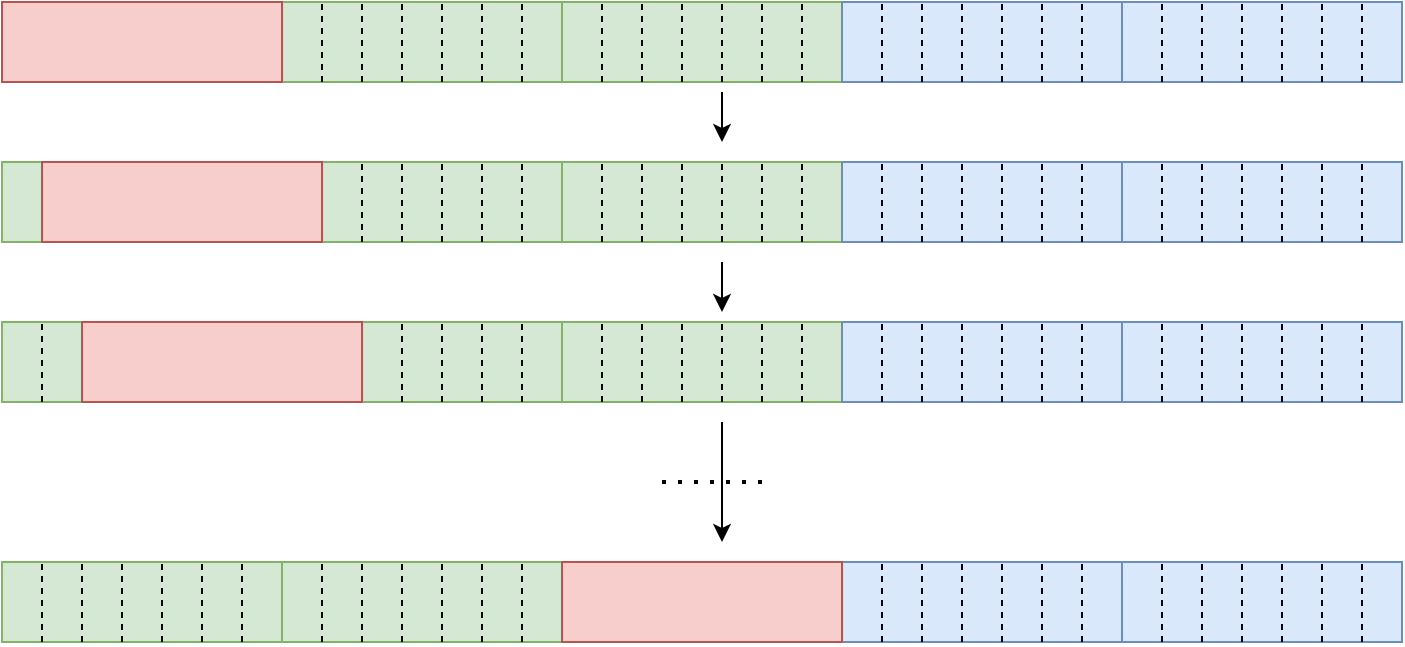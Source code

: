 <mxfile version="13.7.5" type="github"><diagram id="_4gFTisl_EKKgGg-iZbp" name="Page-1"><mxGraphModel dx="861" dy="492" grid="1" gridSize="10" guides="1" tooltips="1" connect="1" arrows="1" fold="1" page="1" pageScale="1" pageWidth="827" pageHeight="1169" math="0" shadow="0"><root><mxCell id="0"/><mxCell id="1" parent="0"/><mxCell id="BviaE2DYF544O9YkKxbt-1" value="" style="rounded=0;whiteSpace=wrap;html=1;fillColor=#d5e8d4;strokeColor=#82b366;" vertex="1" parent="1"><mxGeometry x="40" y="40" width="140" height="40" as="geometry"/></mxCell><mxCell id="BviaE2DYF544O9YkKxbt-7" value="" style="rounded=0;whiteSpace=wrap;html=1;fillColor=#d5e8d4;strokeColor=#82b366;" vertex="1" parent="1"><mxGeometry x="180" y="40" width="140" height="40" as="geometry"/></mxCell><mxCell id="BviaE2DYF544O9YkKxbt-10" value="" style="rounded=0;whiteSpace=wrap;html=1;fillColor=#d5e8d4;strokeColor=#82b366;" vertex="1" parent="1"><mxGeometry x="320" y="40" width="140" height="40" as="geometry"/></mxCell><mxCell id="BviaE2DYF544O9YkKxbt-11" value="" style="rounded=0;whiteSpace=wrap;html=1;fillColor=#dae8fc;strokeColor=#6c8ebf;" vertex="1" parent="1"><mxGeometry x="460" y="40" width="140" height="40" as="geometry"/></mxCell><mxCell id="BviaE2DYF544O9YkKxbt-12" value="" style="rounded=0;whiteSpace=wrap;html=1;fillColor=#dae8fc;strokeColor=#6c8ebf;" vertex="1" parent="1"><mxGeometry x="600" y="40" width="140" height="40" as="geometry"/></mxCell><mxCell id="BviaE2DYF544O9YkKxbt-13" value="" style="endArrow=none;dashed=1;html=1;" edge="1" parent="1"><mxGeometry width="50" height="50" relative="1" as="geometry"><mxPoint x="60" y="80" as="sourcePoint"/><mxPoint x="60" y="40" as="targetPoint"/></mxGeometry></mxCell><mxCell id="BviaE2DYF544O9YkKxbt-14" value="" style="endArrow=none;dashed=1;html=1;" edge="1" parent="1"><mxGeometry width="50" height="50" relative="1" as="geometry"><mxPoint x="80" y="80" as="sourcePoint"/><mxPoint x="80" y="40" as="targetPoint"/></mxGeometry></mxCell><mxCell id="BviaE2DYF544O9YkKxbt-15" value="" style="endArrow=none;dashed=1;html=1;" edge="1" parent="1"><mxGeometry width="50" height="50" relative="1" as="geometry"><mxPoint x="100" y="80" as="sourcePoint"/><mxPoint x="100" y="40" as="targetPoint"/></mxGeometry></mxCell><mxCell id="BviaE2DYF544O9YkKxbt-16" value="" style="endArrow=none;dashed=1;html=1;" edge="1" parent="1"><mxGeometry width="50" height="50" relative="1" as="geometry"><mxPoint x="120" y="80" as="sourcePoint"/><mxPoint x="120" y="40" as="targetPoint"/></mxGeometry></mxCell><mxCell id="BviaE2DYF544O9YkKxbt-17" value="" style="endArrow=none;dashed=1;html=1;" edge="1" parent="1"><mxGeometry width="50" height="50" relative="1" as="geometry"><mxPoint x="140" y="80" as="sourcePoint"/><mxPoint x="140" y="40" as="targetPoint"/></mxGeometry></mxCell><mxCell id="BviaE2DYF544O9YkKxbt-18" value="" style="endArrow=none;dashed=1;html=1;" edge="1" parent="1"><mxGeometry width="50" height="50" relative="1" as="geometry"><mxPoint x="160" y="80" as="sourcePoint"/><mxPoint x="160" y="40" as="targetPoint"/></mxGeometry></mxCell><mxCell id="BviaE2DYF544O9YkKxbt-19" value="" style="endArrow=none;dashed=1;html=1;" edge="1" parent="1"><mxGeometry width="50" height="50" relative="1" as="geometry"><mxPoint x="200" y="80" as="sourcePoint"/><mxPoint x="200" y="40" as="targetPoint"/></mxGeometry></mxCell><mxCell id="BviaE2DYF544O9YkKxbt-20" value="" style="endArrow=none;dashed=1;html=1;" edge="1" parent="1"><mxGeometry width="50" height="50" relative="1" as="geometry"><mxPoint x="220" y="80" as="sourcePoint"/><mxPoint x="220" y="40" as="targetPoint"/></mxGeometry></mxCell><mxCell id="BviaE2DYF544O9YkKxbt-21" value="" style="endArrow=none;dashed=1;html=1;" edge="1" parent="1"><mxGeometry width="50" height="50" relative="1" as="geometry"><mxPoint x="240" y="80" as="sourcePoint"/><mxPoint x="240" y="40" as="targetPoint"/></mxGeometry></mxCell><mxCell id="BviaE2DYF544O9YkKxbt-22" value="" style="endArrow=none;dashed=1;html=1;" edge="1" parent="1"><mxGeometry width="50" height="50" relative="1" as="geometry"><mxPoint x="260" y="80" as="sourcePoint"/><mxPoint x="260" y="40" as="targetPoint"/></mxGeometry></mxCell><mxCell id="BviaE2DYF544O9YkKxbt-23" value="" style="endArrow=none;dashed=1;html=1;" edge="1" parent="1"><mxGeometry width="50" height="50" relative="1" as="geometry"><mxPoint x="280" y="80" as="sourcePoint"/><mxPoint x="280" y="40" as="targetPoint"/></mxGeometry></mxCell><mxCell id="BviaE2DYF544O9YkKxbt-24" value="" style="endArrow=none;dashed=1;html=1;" edge="1" parent="1"><mxGeometry width="50" height="50" relative="1" as="geometry"><mxPoint x="300" y="80" as="sourcePoint"/><mxPoint x="300" y="40" as="targetPoint"/></mxGeometry></mxCell><mxCell id="BviaE2DYF544O9YkKxbt-25" value="" style="endArrow=none;dashed=1;html=1;" edge="1" parent="1"><mxGeometry width="50" height="50" relative="1" as="geometry"><mxPoint x="340" y="80" as="sourcePoint"/><mxPoint x="340" y="40" as="targetPoint"/></mxGeometry></mxCell><mxCell id="BviaE2DYF544O9YkKxbt-26" value="" style="endArrow=none;dashed=1;html=1;" edge="1" parent="1"><mxGeometry width="50" height="50" relative="1" as="geometry"><mxPoint x="360" y="80" as="sourcePoint"/><mxPoint x="360" y="40" as="targetPoint"/></mxGeometry></mxCell><mxCell id="BviaE2DYF544O9YkKxbt-27" value="" style="endArrow=none;dashed=1;html=1;" edge="1" parent="1"><mxGeometry width="50" height="50" relative="1" as="geometry"><mxPoint x="380" y="80" as="sourcePoint"/><mxPoint x="380" y="40" as="targetPoint"/></mxGeometry></mxCell><mxCell id="BviaE2DYF544O9YkKxbt-28" value="" style="endArrow=none;dashed=1;html=1;" edge="1" parent="1"><mxGeometry width="50" height="50" relative="1" as="geometry"><mxPoint x="400" y="80" as="sourcePoint"/><mxPoint x="400" y="40" as="targetPoint"/></mxGeometry></mxCell><mxCell id="BviaE2DYF544O9YkKxbt-29" value="" style="endArrow=none;dashed=1;html=1;" edge="1" parent="1"><mxGeometry width="50" height="50" relative="1" as="geometry"><mxPoint x="420" y="80" as="sourcePoint"/><mxPoint x="420" y="40" as="targetPoint"/></mxGeometry></mxCell><mxCell id="BviaE2DYF544O9YkKxbt-30" value="" style="endArrow=none;dashed=1;html=1;" edge="1" parent="1"><mxGeometry width="50" height="50" relative="1" as="geometry"><mxPoint x="440" y="80" as="sourcePoint"/><mxPoint x="440" y="40" as="targetPoint"/></mxGeometry></mxCell><mxCell id="BviaE2DYF544O9YkKxbt-31" value="" style="endArrow=none;dashed=1;html=1;" edge="1" parent="1"><mxGeometry width="50" height="50" relative="1" as="geometry"><mxPoint x="480" y="80" as="sourcePoint"/><mxPoint x="480" y="40" as="targetPoint"/></mxGeometry></mxCell><mxCell id="BviaE2DYF544O9YkKxbt-32" value="" style="endArrow=none;dashed=1;html=1;" edge="1" parent="1"><mxGeometry width="50" height="50" relative="1" as="geometry"><mxPoint x="500" y="80" as="sourcePoint"/><mxPoint x="500" y="40" as="targetPoint"/></mxGeometry></mxCell><mxCell id="BviaE2DYF544O9YkKxbt-33" value="" style="endArrow=none;dashed=1;html=1;" edge="1" parent="1"><mxGeometry width="50" height="50" relative="1" as="geometry"><mxPoint x="520" y="80" as="sourcePoint"/><mxPoint x="520" y="40" as="targetPoint"/></mxGeometry></mxCell><mxCell id="BviaE2DYF544O9YkKxbt-34" value="" style="endArrow=none;dashed=1;html=1;" edge="1" parent="1"><mxGeometry width="50" height="50" relative="1" as="geometry"><mxPoint x="540" y="80" as="sourcePoint"/><mxPoint x="540" y="40" as="targetPoint"/></mxGeometry></mxCell><mxCell id="BviaE2DYF544O9YkKxbt-35" value="" style="endArrow=none;dashed=1;html=1;" edge="1" parent="1"><mxGeometry width="50" height="50" relative="1" as="geometry"><mxPoint x="560" y="80" as="sourcePoint"/><mxPoint x="560" y="40" as="targetPoint"/></mxGeometry></mxCell><mxCell id="BviaE2DYF544O9YkKxbt-36" value="" style="endArrow=none;dashed=1;html=1;" edge="1" parent="1"><mxGeometry width="50" height="50" relative="1" as="geometry"><mxPoint x="580" y="80" as="sourcePoint"/><mxPoint x="580" y="40" as="targetPoint"/></mxGeometry></mxCell><mxCell id="BviaE2DYF544O9YkKxbt-37" value="" style="endArrow=none;dashed=1;html=1;" edge="1" parent="1"><mxGeometry width="50" height="50" relative="1" as="geometry"><mxPoint x="620" y="80" as="sourcePoint"/><mxPoint x="620" y="40" as="targetPoint"/></mxGeometry></mxCell><mxCell id="BviaE2DYF544O9YkKxbt-38" value="" style="endArrow=none;dashed=1;html=1;" edge="1" parent="1"><mxGeometry width="50" height="50" relative="1" as="geometry"><mxPoint x="640" y="80" as="sourcePoint"/><mxPoint x="640" y="40" as="targetPoint"/></mxGeometry></mxCell><mxCell id="BviaE2DYF544O9YkKxbt-39" value="" style="endArrow=none;dashed=1;html=1;" edge="1" parent="1"><mxGeometry width="50" height="50" relative="1" as="geometry"><mxPoint x="660" y="80" as="sourcePoint"/><mxPoint x="660" y="40" as="targetPoint"/></mxGeometry></mxCell><mxCell id="BviaE2DYF544O9YkKxbt-40" value="" style="endArrow=none;dashed=1;html=1;" edge="1" parent="1"><mxGeometry width="50" height="50" relative="1" as="geometry"><mxPoint x="680" y="80" as="sourcePoint"/><mxPoint x="680" y="40" as="targetPoint"/></mxGeometry></mxCell><mxCell id="BviaE2DYF544O9YkKxbt-41" value="" style="endArrow=none;dashed=1;html=1;" edge="1" parent="1"><mxGeometry width="50" height="50" relative="1" as="geometry"><mxPoint x="700" y="80" as="sourcePoint"/><mxPoint x="700" y="40" as="targetPoint"/></mxGeometry></mxCell><mxCell id="BviaE2DYF544O9YkKxbt-42" value="" style="endArrow=none;dashed=1;html=1;" edge="1" parent="1"><mxGeometry width="50" height="50" relative="1" as="geometry"><mxPoint x="720" y="80" as="sourcePoint"/><mxPoint x="720" y="40" as="targetPoint"/></mxGeometry></mxCell><mxCell id="BviaE2DYF544O9YkKxbt-43" value="" style="rounded=0;whiteSpace=wrap;html=1;fillColor=#f8cecc;strokeColor=#b85450;" vertex="1" parent="1"><mxGeometry x="40" y="40" width="140" height="40" as="geometry"/></mxCell><mxCell id="BviaE2DYF544O9YkKxbt-44" value="" style="rounded=0;whiteSpace=wrap;html=1;fillColor=#d5e8d4;strokeColor=#82b366;" vertex="1" parent="1"><mxGeometry x="40" y="120" width="140" height="40" as="geometry"/></mxCell><mxCell id="BviaE2DYF544O9YkKxbt-45" value="" style="rounded=0;whiteSpace=wrap;html=1;fillColor=#d5e8d4;strokeColor=#82b366;" vertex="1" parent="1"><mxGeometry x="180" y="120" width="140" height="40" as="geometry"/></mxCell><mxCell id="BviaE2DYF544O9YkKxbt-46" value="" style="rounded=0;whiteSpace=wrap;html=1;fillColor=#d5e8d4;strokeColor=#82b366;" vertex="1" parent="1"><mxGeometry x="320" y="120" width="140" height="40" as="geometry"/></mxCell><mxCell id="BviaE2DYF544O9YkKxbt-47" value="" style="rounded=0;whiteSpace=wrap;html=1;fillColor=#dae8fc;strokeColor=#6c8ebf;" vertex="1" parent="1"><mxGeometry x="460" y="120" width="140" height="40" as="geometry"/></mxCell><mxCell id="BviaE2DYF544O9YkKxbt-48" value="" style="rounded=0;whiteSpace=wrap;html=1;fillColor=#dae8fc;strokeColor=#6c8ebf;" vertex="1" parent="1"><mxGeometry x="600" y="120" width="140" height="40" as="geometry"/></mxCell><mxCell id="BviaE2DYF544O9YkKxbt-49" value="" style="endArrow=none;dashed=1;html=1;" edge="1" parent="1"><mxGeometry width="50" height="50" relative="1" as="geometry"><mxPoint x="60.0" y="160" as="sourcePoint"/><mxPoint x="60.0" y="120" as="targetPoint"/></mxGeometry></mxCell><mxCell id="BviaE2DYF544O9YkKxbt-50" value="" style="endArrow=none;dashed=1;html=1;" edge="1" parent="1"><mxGeometry width="50" height="50" relative="1" as="geometry"><mxPoint x="80.0" y="160" as="sourcePoint"/><mxPoint x="80.0" y="120" as="targetPoint"/></mxGeometry></mxCell><mxCell id="BviaE2DYF544O9YkKxbt-51" value="" style="endArrow=none;dashed=1;html=1;" edge="1" parent="1"><mxGeometry width="50" height="50" relative="1" as="geometry"><mxPoint x="100.0" y="160" as="sourcePoint"/><mxPoint x="100.0" y="120" as="targetPoint"/></mxGeometry></mxCell><mxCell id="BviaE2DYF544O9YkKxbt-52" value="" style="endArrow=none;dashed=1;html=1;" edge="1" parent="1"><mxGeometry width="50" height="50" relative="1" as="geometry"><mxPoint x="120.0" y="160" as="sourcePoint"/><mxPoint x="120.0" y="120" as="targetPoint"/></mxGeometry></mxCell><mxCell id="BviaE2DYF544O9YkKxbt-53" value="" style="endArrow=none;dashed=1;html=1;" edge="1" parent="1"><mxGeometry width="50" height="50" relative="1" as="geometry"><mxPoint x="140.0" y="160" as="sourcePoint"/><mxPoint x="140.0" y="120" as="targetPoint"/></mxGeometry></mxCell><mxCell id="BviaE2DYF544O9YkKxbt-54" value="" style="endArrow=none;dashed=1;html=1;" edge="1" parent="1"><mxGeometry width="50" height="50" relative="1" as="geometry"><mxPoint x="160.0" y="160" as="sourcePoint"/><mxPoint x="160.0" y="120" as="targetPoint"/></mxGeometry></mxCell><mxCell id="BviaE2DYF544O9YkKxbt-55" value="" style="endArrow=none;dashed=1;html=1;" edge="1" parent="1"><mxGeometry width="50" height="50" relative="1" as="geometry"><mxPoint x="200" y="160" as="sourcePoint"/><mxPoint x="200" y="120" as="targetPoint"/></mxGeometry></mxCell><mxCell id="BviaE2DYF544O9YkKxbt-56" value="" style="endArrow=none;dashed=1;html=1;" edge="1" parent="1"><mxGeometry width="50" height="50" relative="1" as="geometry"><mxPoint x="220" y="160" as="sourcePoint"/><mxPoint x="220" y="120" as="targetPoint"/></mxGeometry></mxCell><mxCell id="BviaE2DYF544O9YkKxbt-57" value="" style="endArrow=none;dashed=1;html=1;" edge="1" parent="1"><mxGeometry width="50" height="50" relative="1" as="geometry"><mxPoint x="240" y="160" as="sourcePoint"/><mxPoint x="240" y="120" as="targetPoint"/></mxGeometry></mxCell><mxCell id="BviaE2DYF544O9YkKxbt-58" value="" style="endArrow=none;dashed=1;html=1;" edge="1" parent="1"><mxGeometry width="50" height="50" relative="1" as="geometry"><mxPoint x="260" y="160" as="sourcePoint"/><mxPoint x="260" y="120" as="targetPoint"/></mxGeometry></mxCell><mxCell id="BviaE2DYF544O9YkKxbt-59" value="" style="endArrow=none;dashed=1;html=1;" edge="1" parent="1"><mxGeometry width="50" height="50" relative="1" as="geometry"><mxPoint x="280" y="160" as="sourcePoint"/><mxPoint x="280" y="120" as="targetPoint"/></mxGeometry></mxCell><mxCell id="BviaE2DYF544O9YkKxbt-60" value="" style="endArrow=none;dashed=1;html=1;" edge="1" parent="1"><mxGeometry width="50" height="50" relative="1" as="geometry"><mxPoint x="300" y="160" as="sourcePoint"/><mxPoint x="300" y="120" as="targetPoint"/></mxGeometry></mxCell><mxCell id="BviaE2DYF544O9YkKxbt-61" value="" style="endArrow=none;dashed=1;html=1;" edge="1" parent="1"><mxGeometry width="50" height="50" relative="1" as="geometry"><mxPoint x="340" y="160" as="sourcePoint"/><mxPoint x="340" y="120" as="targetPoint"/></mxGeometry></mxCell><mxCell id="BviaE2DYF544O9YkKxbt-62" value="" style="endArrow=none;dashed=1;html=1;" edge="1" parent="1"><mxGeometry width="50" height="50" relative="1" as="geometry"><mxPoint x="360" y="160" as="sourcePoint"/><mxPoint x="360" y="120" as="targetPoint"/></mxGeometry></mxCell><mxCell id="BviaE2DYF544O9YkKxbt-63" value="" style="endArrow=none;dashed=1;html=1;" edge="1" parent="1"><mxGeometry width="50" height="50" relative="1" as="geometry"><mxPoint x="380" y="160" as="sourcePoint"/><mxPoint x="380" y="120" as="targetPoint"/></mxGeometry></mxCell><mxCell id="BviaE2DYF544O9YkKxbt-64" value="" style="endArrow=none;dashed=1;html=1;" edge="1" parent="1"><mxGeometry width="50" height="50" relative="1" as="geometry"><mxPoint x="400" y="160" as="sourcePoint"/><mxPoint x="400" y="120" as="targetPoint"/></mxGeometry></mxCell><mxCell id="BviaE2DYF544O9YkKxbt-65" value="" style="endArrow=none;dashed=1;html=1;" edge="1" parent="1"><mxGeometry width="50" height="50" relative="1" as="geometry"><mxPoint x="420" y="160" as="sourcePoint"/><mxPoint x="420" y="120" as="targetPoint"/></mxGeometry></mxCell><mxCell id="BviaE2DYF544O9YkKxbt-66" value="" style="endArrow=none;dashed=1;html=1;" edge="1" parent="1"><mxGeometry width="50" height="50" relative="1" as="geometry"><mxPoint x="440" y="160" as="sourcePoint"/><mxPoint x="440" y="120" as="targetPoint"/></mxGeometry></mxCell><mxCell id="BviaE2DYF544O9YkKxbt-67" value="" style="endArrow=none;dashed=1;html=1;" edge="1" parent="1"><mxGeometry width="50" height="50" relative="1" as="geometry"><mxPoint x="480" y="160" as="sourcePoint"/><mxPoint x="480" y="120" as="targetPoint"/></mxGeometry></mxCell><mxCell id="BviaE2DYF544O9YkKxbt-68" value="" style="endArrow=none;dashed=1;html=1;" edge="1" parent="1"><mxGeometry width="50" height="50" relative="1" as="geometry"><mxPoint x="500" y="160" as="sourcePoint"/><mxPoint x="500" y="120" as="targetPoint"/></mxGeometry></mxCell><mxCell id="BviaE2DYF544O9YkKxbt-69" value="" style="endArrow=none;dashed=1;html=1;" edge="1" parent="1"><mxGeometry width="50" height="50" relative="1" as="geometry"><mxPoint x="520" y="160" as="sourcePoint"/><mxPoint x="520" y="120" as="targetPoint"/></mxGeometry></mxCell><mxCell id="BviaE2DYF544O9YkKxbt-70" value="" style="endArrow=none;dashed=1;html=1;" edge="1" parent="1"><mxGeometry width="50" height="50" relative="1" as="geometry"><mxPoint x="540" y="160" as="sourcePoint"/><mxPoint x="540" y="120" as="targetPoint"/></mxGeometry></mxCell><mxCell id="BviaE2DYF544O9YkKxbt-71" value="" style="endArrow=none;dashed=1;html=1;" edge="1" parent="1"><mxGeometry width="50" height="50" relative="1" as="geometry"><mxPoint x="560" y="160" as="sourcePoint"/><mxPoint x="560" y="120" as="targetPoint"/></mxGeometry></mxCell><mxCell id="BviaE2DYF544O9YkKxbt-72" value="" style="endArrow=none;dashed=1;html=1;" edge="1" parent="1"><mxGeometry width="50" height="50" relative="1" as="geometry"><mxPoint x="580" y="160" as="sourcePoint"/><mxPoint x="580" y="120" as="targetPoint"/></mxGeometry></mxCell><mxCell id="BviaE2DYF544O9YkKxbt-73" value="" style="endArrow=none;dashed=1;html=1;" edge="1" parent="1"><mxGeometry width="50" height="50" relative="1" as="geometry"><mxPoint x="620" y="160" as="sourcePoint"/><mxPoint x="620" y="120" as="targetPoint"/></mxGeometry></mxCell><mxCell id="BviaE2DYF544O9YkKxbt-74" value="" style="endArrow=none;dashed=1;html=1;" edge="1" parent="1"><mxGeometry width="50" height="50" relative="1" as="geometry"><mxPoint x="640" y="160" as="sourcePoint"/><mxPoint x="640" y="120" as="targetPoint"/></mxGeometry></mxCell><mxCell id="BviaE2DYF544O9YkKxbt-75" value="" style="endArrow=none;dashed=1;html=1;" edge="1" parent="1"><mxGeometry width="50" height="50" relative="1" as="geometry"><mxPoint x="660" y="160" as="sourcePoint"/><mxPoint x="660" y="120" as="targetPoint"/></mxGeometry></mxCell><mxCell id="BviaE2DYF544O9YkKxbt-76" value="" style="endArrow=none;dashed=1;html=1;" edge="1" parent="1"><mxGeometry width="50" height="50" relative="1" as="geometry"><mxPoint x="680" y="160" as="sourcePoint"/><mxPoint x="680" y="120" as="targetPoint"/></mxGeometry></mxCell><mxCell id="BviaE2DYF544O9YkKxbt-77" value="" style="endArrow=none;dashed=1;html=1;" edge="1" parent="1"><mxGeometry width="50" height="50" relative="1" as="geometry"><mxPoint x="700" y="160" as="sourcePoint"/><mxPoint x="700" y="120" as="targetPoint"/></mxGeometry></mxCell><mxCell id="BviaE2DYF544O9YkKxbt-78" value="" style="endArrow=none;dashed=1;html=1;" edge="1" parent="1"><mxGeometry width="50" height="50" relative="1" as="geometry"><mxPoint x="720" y="160" as="sourcePoint"/><mxPoint x="720" y="120" as="targetPoint"/></mxGeometry></mxCell><mxCell id="BviaE2DYF544O9YkKxbt-79" value="" style="rounded=0;whiteSpace=wrap;html=1;fillColor=#f8cecc;strokeColor=#b85450;" vertex="1" parent="1"><mxGeometry x="60" y="120" width="140" height="40" as="geometry"/></mxCell><mxCell id="BviaE2DYF544O9YkKxbt-80" value="" style="rounded=0;whiteSpace=wrap;html=1;fillColor=#d5e8d4;strokeColor=#82b366;" vertex="1" parent="1"><mxGeometry x="40" y="200" width="140" height="40" as="geometry"/></mxCell><mxCell id="BviaE2DYF544O9YkKxbt-81" value="" style="rounded=0;whiteSpace=wrap;html=1;fillColor=#d5e8d4;strokeColor=#82b366;" vertex="1" parent="1"><mxGeometry x="180" y="200" width="140" height="40" as="geometry"/></mxCell><mxCell id="BviaE2DYF544O9YkKxbt-82" value="" style="rounded=0;whiteSpace=wrap;html=1;fillColor=#d5e8d4;strokeColor=#82b366;" vertex="1" parent="1"><mxGeometry x="320" y="200" width="140" height="40" as="geometry"/></mxCell><mxCell id="BviaE2DYF544O9YkKxbt-83" value="" style="rounded=0;whiteSpace=wrap;html=1;fillColor=#dae8fc;strokeColor=#6c8ebf;" vertex="1" parent="1"><mxGeometry x="460" y="200" width="140" height="40" as="geometry"/></mxCell><mxCell id="BviaE2DYF544O9YkKxbt-84" value="" style="rounded=0;whiteSpace=wrap;html=1;fillColor=#dae8fc;strokeColor=#6c8ebf;" vertex="1" parent="1"><mxGeometry x="600" y="200" width="140" height="40" as="geometry"/></mxCell><mxCell id="BviaE2DYF544O9YkKxbt-85" value="" style="endArrow=none;dashed=1;html=1;" edge="1" parent="1"><mxGeometry width="50" height="50" relative="1" as="geometry"><mxPoint x="60.0" y="240" as="sourcePoint"/><mxPoint x="60.0" y="200" as="targetPoint"/></mxGeometry></mxCell><mxCell id="BviaE2DYF544O9YkKxbt-86" value="" style="endArrow=none;dashed=1;html=1;" edge="1" parent="1"><mxGeometry width="50" height="50" relative="1" as="geometry"><mxPoint x="80.0" y="240" as="sourcePoint"/><mxPoint x="80.0" y="200" as="targetPoint"/></mxGeometry></mxCell><mxCell id="BviaE2DYF544O9YkKxbt-87" value="" style="endArrow=none;dashed=1;html=1;" edge="1" parent="1"><mxGeometry width="50" height="50" relative="1" as="geometry"><mxPoint x="100.0" y="240" as="sourcePoint"/><mxPoint x="100.0" y="200" as="targetPoint"/></mxGeometry></mxCell><mxCell id="BviaE2DYF544O9YkKxbt-88" value="" style="endArrow=none;dashed=1;html=1;" edge="1" parent="1"><mxGeometry width="50" height="50" relative="1" as="geometry"><mxPoint x="120.0" y="240" as="sourcePoint"/><mxPoint x="120.0" y="200" as="targetPoint"/></mxGeometry></mxCell><mxCell id="BviaE2DYF544O9YkKxbt-89" value="" style="endArrow=none;dashed=1;html=1;" edge="1" parent="1"><mxGeometry width="50" height="50" relative="1" as="geometry"><mxPoint x="140.0" y="240" as="sourcePoint"/><mxPoint x="140.0" y="200" as="targetPoint"/></mxGeometry></mxCell><mxCell id="BviaE2DYF544O9YkKxbt-90" value="" style="endArrow=none;dashed=1;html=1;" edge="1" parent="1"><mxGeometry width="50" height="50" relative="1" as="geometry"><mxPoint x="160.0" y="240" as="sourcePoint"/><mxPoint x="160.0" y="200" as="targetPoint"/></mxGeometry></mxCell><mxCell id="BviaE2DYF544O9YkKxbt-91" value="" style="endArrow=none;dashed=1;html=1;" edge="1" parent="1" source="BviaE2DYF544O9YkKxbt-115"><mxGeometry width="50" height="50" relative="1" as="geometry"><mxPoint x="200" y="240" as="sourcePoint"/><mxPoint x="200" y="200" as="targetPoint"/></mxGeometry></mxCell><mxCell id="BviaE2DYF544O9YkKxbt-92" value="" style="endArrow=none;dashed=1;html=1;" edge="1" parent="1"><mxGeometry width="50" height="50" relative="1" as="geometry"><mxPoint x="220" y="240" as="sourcePoint"/><mxPoint x="220" y="200" as="targetPoint"/></mxGeometry></mxCell><mxCell id="BviaE2DYF544O9YkKxbt-93" value="" style="endArrow=none;dashed=1;html=1;" edge="1" parent="1"><mxGeometry width="50" height="50" relative="1" as="geometry"><mxPoint x="240" y="240" as="sourcePoint"/><mxPoint x="240" y="200" as="targetPoint"/></mxGeometry></mxCell><mxCell id="BviaE2DYF544O9YkKxbt-94" value="" style="endArrow=none;dashed=1;html=1;" edge="1" parent="1"><mxGeometry width="50" height="50" relative="1" as="geometry"><mxPoint x="260" y="240" as="sourcePoint"/><mxPoint x="260" y="200" as="targetPoint"/></mxGeometry></mxCell><mxCell id="BviaE2DYF544O9YkKxbt-95" value="" style="endArrow=none;dashed=1;html=1;" edge="1" parent="1"><mxGeometry width="50" height="50" relative="1" as="geometry"><mxPoint x="280" y="240" as="sourcePoint"/><mxPoint x="280" y="200" as="targetPoint"/></mxGeometry></mxCell><mxCell id="BviaE2DYF544O9YkKxbt-96" value="" style="endArrow=none;dashed=1;html=1;" edge="1" parent="1"><mxGeometry width="50" height="50" relative="1" as="geometry"><mxPoint x="300" y="240" as="sourcePoint"/><mxPoint x="300" y="200" as="targetPoint"/></mxGeometry></mxCell><mxCell id="BviaE2DYF544O9YkKxbt-97" value="" style="endArrow=none;dashed=1;html=1;" edge="1" parent="1"><mxGeometry width="50" height="50" relative="1" as="geometry"><mxPoint x="340" y="240" as="sourcePoint"/><mxPoint x="340" y="200" as="targetPoint"/></mxGeometry></mxCell><mxCell id="BviaE2DYF544O9YkKxbt-98" value="" style="endArrow=none;dashed=1;html=1;" edge="1" parent="1"><mxGeometry width="50" height="50" relative="1" as="geometry"><mxPoint x="360" y="240" as="sourcePoint"/><mxPoint x="360" y="200" as="targetPoint"/></mxGeometry></mxCell><mxCell id="BviaE2DYF544O9YkKxbt-99" value="" style="endArrow=none;dashed=1;html=1;" edge="1" parent="1"><mxGeometry width="50" height="50" relative="1" as="geometry"><mxPoint x="380" y="240" as="sourcePoint"/><mxPoint x="380" y="200" as="targetPoint"/></mxGeometry></mxCell><mxCell id="BviaE2DYF544O9YkKxbt-100" value="" style="endArrow=none;dashed=1;html=1;" edge="1" parent="1"><mxGeometry width="50" height="50" relative="1" as="geometry"><mxPoint x="400" y="240" as="sourcePoint"/><mxPoint x="400" y="200" as="targetPoint"/></mxGeometry></mxCell><mxCell id="BviaE2DYF544O9YkKxbt-101" value="" style="endArrow=none;dashed=1;html=1;" edge="1" parent="1"><mxGeometry width="50" height="50" relative="1" as="geometry"><mxPoint x="420" y="240" as="sourcePoint"/><mxPoint x="420" y="200" as="targetPoint"/></mxGeometry></mxCell><mxCell id="BviaE2DYF544O9YkKxbt-102" value="" style="endArrow=none;dashed=1;html=1;" edge="1" parent="1"><mxGeometry width="50" height="50" relative="1" as="geometry"><mxPoint x="440" y="240" as="sourcePoint"/><mxPoint x="440" y="200" as="targetPoint"/></mxGeometry></mxCell><mxCell id="BviaE2DYF544O9YkKxbt-103" value="" style="endArrow=none;dashed=1;html=1;" edge="1" parent="1"><mxGeometry width="50" height="50" relative="1" as="geometry"><mxPoint x="480" y="240" as="sourcePoint"/><mxPoint x="480" y="200" as="targetPoint"/></mxGeometry></mxCell><mxCell id="BviaE2DYF544O9YkKxbt-104" value="" style="endArrow=none;dashed=1;html=1;" edge="1" parent="1"><mxGeometry width="50" height="50" relative="1" as="geometry"><mxPoint x="500" y="240" as="sourcePoint"/><mxPoint x="500" y="200" as="targetPoint"/></mxGeometry></mxCell><mxCell id="BviaE2DYF544O9YkKxbt-105" value="" style="endArrow=none;dashed=1;html=1;" edge="1" parent="1"><mxGeometry width="50" height="50" relative="1" as="geometry"><mxPoint x="520" y="240" as="sourcePoint"/><mxPoint x="520" y="200" as="targetPoint"/></mxGeometry></mxCell><mxCell id="BviaE2DYF544O9YkKxbt-106" value="" style="endArrow=none;dashed=1;html=1;" edge="1" parent="1"><mxGeometry width="50" height="50" relative="1" as="geometry"><mxPoint x="540" y="240" as="sourcePoint"/><mxPoint x="540" y="200" as="targetPoint"/></mxGeometry></mxCell><mxCell id="BviaE2DYF544O9YkKxbt-107" value="" style="endArrow=none;dashed=1;html=1;" edge="1" parent="1"><mxGeometry width="50" height="50" relative="1" as="geometry"><mxPoint x="560" y="240" as="sourcePoint"/><mxPoint x="560" y="200" as="targetPoint"/></mxGeometry></mxCell><mxCell id="BviaE2DYF544O9YkKxbt-108" value="" style="endArrow=none;dashed=1;html=1;" edge="1" parent="1"><mxGeometry width="50" height="50" relative="1" as="geometry"><mxPoint x="580" y="240" as="sourcePoint"/><mxPoint x="580" y="200" as="targetPoint"/></mxGeometry></mxCell><mxCell id="BviaE2DYF544O9YkKxbt-109" value="" style="endArrow=none;dashed=1;html=1;" edge="1" parent="1"><mxGeometry width="50" height="50" relative="1" as="geometry"><mxPoint x="620" y="240" as="sourcePoint"/><mxPoint x="620" y="200" as="targetPoint"/></mxGeometry></mxCell><mxCell id="BviaE2DYF544O9YkKxbt-110" value="" style="endArrow=none;dashed=1;html=1;" edge="1" parent="1"><mxGeometry width="50" height="50" relative="1" as="geometry"><mxPoint x="640" y="240" as="sourcePoint"/><mxPoint x="640" y="200" as="targetPoint"/></mxGeometry></mxCell><mxCell id="BviaE2DYF544O9YkKxbt-111" value="" style="endArrow=none;dashed=1;html=1;" edge="1" parent="1"><mxGeometry width="50" height="50" relative="1" as="geometry"><mxPoint x="660" y="240" as="sourcePoint"/><mxPoint x="660" y="200" as="targetPoint"/></mxGeometry></mxCell><mxCell id="BviaE2DYF544O9YkKxbt-112" value="" style="endArrow=none;dashed=1;html=1;" edge="1" parent="1"><mxGeometry width="50" height="50" relative="1" as="geometry"><mxPoint x="680" y="240" as="sourcePoint"/><mxPoint x="680" y="200" as="targetPoint"/></mxGeometry></mxCell><mxCell id="BviaE2DYF544O9YkKxbt-113" value="" style="endArrow=none;dashed=1;html=1;" edge="1" parent="1"><mxGeometry width="50" height="50" relative="1" as="geometry"><mxPoint x="700" y="240" as="sourcePoint"/><mxPoint x="700" y="200" as="targetPoint"/></mxGeometry></mxCell><mxCell id="BviaE2DYF544O9YkKxbt-114" value="" style="endArrow=none;dashed=1;html=1;" edge="1" parent="1"><mxGeometry width="50" height="50" relative="1" as="geometry"><mxPoint x="720" y="240" as="sourcePoint"/><mxPoint x="720" y="200" as="targetPoint"/></mxGeometry></mxCell><mxCell id="BviaE2DYF544O9YkKxbt-115" value="" style="rounded=0;whiteSpace=wrap;html=1;fillColor=#f8cecc;strokeColor=#b85450;" vertex="1" parent="1"><mxGeometry x="80" y="200" width="140" height="40" as="geometry"/></mxCell><mxCell id="BviaE2DYF544O9YkKxbt-116" value="" style="endArrow=none;dashed=1;html=1;" edge="1" parent="1" target="BviaE2DYF544O9YkKxbt-115"><mxGeometry width="50" height="50" relative="1" as="geometry"><mxPoint x="200" y="240.0" as="sourcePoint"/><mxPoint x="200" y="200" as="targetPoint"/></mxGeometry></mxCell><mxCell id="BviaE2DYF544O9YkKxbt-153" value="" style="rounded=0;whiteSpace=wrap;html=1;fillColor=#d5e8d4;strokeColor=#82b366;" vertex="1" parent="1"><mxGeometry x="40" y="320" width="140" height="40" as="geometry"/></mxCell><mxCell id="BviaE2DYF544O9YkKxbt-154" value="" style="rounded=0;whiteSpace=wrap;html=1;fillColor=#d5e8d4;strokeColor=#82b366;" vertex="1" parent="1"><mxGeometry x="180" y="320" width="140" height="40" as="geometry"/></mxCell><mxCell id="BviaE2DYF544O9YkKxbt-155" value="" style="rounded=0;whiteSpace=wrap;html=1;fillColor=#d5e8d4;strokeColor=#82b366;" vertex="1" parent="1"><mxGeometry x="320" y="320" width="140" height="40" as="geometry"/></mxCell><mxCell id="BviaE2DYF544O9YkKxbt-156" value="" style="rounded=0;whiteSpace=wrap;html=1;fillColor=#dae8fc;strokeColor=#6c8ebf;" vertex="1" parent="1"><mxGeometry x="460" y="320" width="140" height="40" as="geometry"/></mxCell><mxCell id="BviaE2DYF544O9YkKxbt-157" value="" style="rounded=0;whiteSpace=wrap;html=1;fillColor=#dae8fc;strokeColor=#6c8ebf;" vertex="1" parent="1"><mxGeometry x="600" y="320" width="140" height="40" as="geometry"/></mxCell><mxCell id="BviaE2DYF544O9YkKxbt-158" value="" style="endArrow=none;dashed=1;html=1;" edge="1" parent="1"><mxGeometry width="50" height="50" relative="1" as="geometry"><mxPoint x="60.0" y="360.0" as="sourcePoint"/><mxPoint x="60.0" y="320" as="targetPoint"/></mxGeometry></mxCell><mxCell id="BviaE2DYF544O9YkKxbt-159" value="" style="endArrow=none;dashed=1;html=1;" edge="1" parent="1"><mxGeometry width="50" height="50" relative="1" as="geometry"><mxPoint x="80.0" y="360.0" as="sourcePoint"/><mxPoint x="80.0" y="320" as="targetPoint"/></mxGeometry></mxCell><mxCell id="BviaE2DYF544O9YkKxbt-160" value="" style="endArrow=none;dashed=1;html=1;" edge="1" parent="1"><mxGeometry width="50" height="50" relative="1" as="geometry"><mxPoint x="100.0" y="360.0" as="sourcePoint"/><mxPoint x="100.0" y="320" as="targetPoint"/></mxGeometry></mxCell><mxCell id="BviaE2DYF544O9YkKxbt-161" value="" style="endArrow=none;dashed=1;html=1;" edge="1" parent="1"><mxGeometry width="50" height="50" relative="1" as="geometry"><mxPoint x="120.0" y="360.0" as="sourcePoint"/><mxPoint x="120.0" y="320" as="targetPoint"/></mxGeometry></mxCell><mxCell id="BviaE2DYF544O9YkKxbt-162" value="" style="endArrow=none;dashed=1;html=1;" edge="1" parent="1"><mxGeometry width="50" height="50" relative="1" as="geometry"><mxPoint x="140.0" y="360.0" as="sourcePoint"/><mxPoint x="140.0" y="320" as="targetPoint"/></mxGeometry></mxCell><mxCell id="BviaE2DYF544O9YkKxbt-163" value="" style="endArrow=none;dashed=1;html=1;" edge="1" parent="1"><mxGeometry width="50" height="50" relative="1" as="geometry"><mxPoint x="160.0" y="360.0" as="sourcePoint"/><mxPoint x="160.0" y="320" as="targetPoint"/></mxGeometry></mxCell><mxCell id="BviaE2DYF544O9YkKxbt-164" value="" style="endArrow=none;dashed=1;html=1;" edge="1" parent="1"><mxGeometry width="50" height="50" relative="1" as="geometry"><mxPoint x="200" y="320.0" as="sourcePoint"/><mxPoint x="200" y="320" as="targetPoint"/></mxGeometry></mxCell><mxCell id="BviaE2DYF544O9YkKxbt-165" value="" style="endArrow=none;dashed=1;html=1;" edge="1" parent="1"><mxGeometry width="50" height="50" relative="1" as="geometry"><mxPoint x="220" y="360.0" as="sourcePoint"/><mxPoint x="220" y="320" as="targetPoint"/></mxGeometry></mxCell><mxCell id="BviaE2DYF544O9YkKxbt-166" value="" style="endArrow=none;dashed=1;html=1;" edge="1" parent="1"><mxGeometry width="50" height="50" relative="1" as="geometry"><mxPoint x="240" y="360.0" as="sourcePoint"/><mxPoint x="240" y="320" as="targetPoint"/></mxGeometry></mxCell><mxCell id="BviaE2DYF544O9YkKxbt-167" value="" style="endArrow=none;dashed=1;html=1;" edge="1" parent="1"><mxGeometry width="50" height="50" relative="1" as="geometry"><mxPoint x="260" y="360.0" as="sourcePoint"/><mxPoint x="260" y="320" as="targetPoint"/></mxGeometry></mxCell><mxCell id="BviaE2DYF544O9YkKxbt-168" value="" style="endArrow=none;dashed=1;html=1;" edge="1" parent="1"><mxGeometry width="50" height="50" relative="1" as="geometry"><mxPoint x="280" y="360.0" as="sourcePoint"/><mxPoint x="280" y="320" as="targetPoint"/></mxGeometry></mxCell><mxCell id="BviaE2DYF544O9YkKxbt-169" value="" style="endArrow=none;dashed=1;html=1;" edge="1" parent="1"><mxGeometry width="50" height="50" relative="1" as="geometry"><mxPoint x="300" y="360.0" as="sourcePoint"/><mxPoint x="300" y="320" as="targetPoint"/></mxGeometry></mxCell><mxCell id="BviaE2DYF544O9YkKxbt-170" value="" style="endArrow=none;dashed=1;html=1;" edge="1" parent="1"><mxGeometry width="50" height="50" relative="1" as="geometry"><mxPoint x="340" y="360.0" as="sourcePoint"/><mxPoint x="340" y="320" as="targetPoint"/></mxGeometry></mxCell><mxCell id="BviaE2DYF544O9YkKxbt-171" value="" style="endArrow=none;dashed=1;html=1;" edge="1" parent="1"><mxGeometry width="50" height="50" relative="1" as="geometry"><mxPoint x="360" y="360.0" as="sourcePoint"/><mxPoint x="360" y="320" as="targetPoint"/></mxGeometry></mxCell><mxCell id="BviaE2DYF544O9YkKxbt-172" value="" style="endArrow=none;dashed=1;html=1;" edge="1" parent="1"><mxGeometry width="50" height="50" relative="1" as="geometry"><mxPoint x="380" y="360.0" as="sourcePoint"/><mxPoint x="380" y="320" as="targetPoint"/></mxGeometry></mxCell><mxCell id="BviaE2DYF544O9YkKxbt-173" value="" style="endArrow=none;dashed=1;html=1;" edge="1" parent="1"><mxGeometry width="50" height="50" relative="1" as="geometry"><mxPoint x="400" y="360.0" as="sourcePoint"/><mxPoint x="400" y="320" as="targetPoint"/></mxGeometry></mxCell><mxCell id="BviaE2DYF544O9YkKxbt-174" value="" style="endArrow=none;dashed=1;html=1;" edge="1" parent="1"><mxGeometry width="50" height="50" relative="1" as="geometry"><mxPoint x="420" y="360.0" as="sourcePoint"/><mxPoint x="420" y="320" as="targetPoint"/></mxGeometry></mxCell><mxCell id="BviaE2DYF544O9YkKxbt-175" value="" style="endArrow=none;dashed=1;html=1;" edge="1" parent="1"><mxGeometry width="50" height="50" relative="1" as="geometry"><mxPoint x="440" y="360.0" as="sourcePoint"/><mxPoint x="440" y="320" as="targetPoint"/></mxGeometry></mxCell><mxCell id="BviaE2DYF544O9YkKxbt-176" value="" style="endArrow=none;dashed=1;html=1;" edge="1" parent="1"><mxGeometry width="50" height="50" relative="1" as="geometry"><mxPoint x="480" y="360.0" as="sourcePoint"/><mxPoint x="480" y="320" as="targetPoint"/></mxGeometry></mxCell><mxCell id="BviaE2DYF544O9YkKxbt-177" value="" style="endArrow=none;dashed=1;html=1;" edge="1" parent="1"><mxGeometry width="50" height="50" relative="1" as="geometry"><mxPoint x="500" y="360.0" as="sourcePoint"/><mxPoint x="500" y="320" as="targetPoint"/></mxGeometry></mxCell><mxCell id="BviaE2DYF544O9YkKxbt-178" value="" style="endArrow=none;dashed=1;html=1;" edge="1" parent="1"><mxGeometry width="50" height="50" relative="1" as="geometry"><mxPoint x="520" y="360.0" as="sourcePoint"/><mxPoint x="520" y="320" as="targetPoint"/></mxGeometry></mxCell><mxCell id="BviaE2DYF544O9YkKxbt-179" value="" style="endArrow=none;dashed=1;html=1;" edge="1" parent="1"><mxGeometry width="50" height="50" relative="1" as="geometry"><mxPoint x="540" y="360.0" as="sourcePoint"/><mxPoint x="540" y="320" as="targetPoint"/></mxGeometry></mxCell><mxCell id="BviaE2DYF544O9YkKxbt-180" value="" style="endArrow=none;dashed=1;html=1;" edge="1" parent="1"><mxGeometry width="50" height="50" relative="1" as="geometry"><mxPoint x="560" y="360.0" as="sourcePoint"/><mxPoint x="560" y="320" as="targetPoint"/></mxGeometry></mxCell><mxCell id="BviaE2DYF544O9YkKxbt-181" value="" style="endArrow=none;dashed=1;html=1;" edge="1" parent="1"><mxGeometry width="50" height="50" relative="1" as="geometry"><mxPoint x="580" y="360.0" as="sourcePoint"/><mxPoint x="580" y="320" as="targetPoint"/></mxGeometry></mxCell><mxCell id="BviaE2DYF544O9YkKxbt-182" value="" style="endArrow=none;dashed=1;html=1;" edge="1" parent="1"><mxGeometry width="50" height="50" relative="1" as="geometry"><mxPoint x="620" y="360.0" as="sourcePoint"/><mxPoint x="620" y="320" as="targetPoint"/></mxGeometry></mxCell><mxCell id="BviaE2DYF544O9YkKxbt-183" value="" style="endArrow=none;dashed=1;html=1;" edge="1" parent="1"><mxGeometry width="50" height="50" relative="1" as="geometry"><mxPoint x="640" y="360.0" as="sourcePoint"/><mxPoint x="640" y="320" as="targetPoint"/></mxGeometry></mxCell><mxCell id="BviaE2DYF544O9YkKxbt-184" value="" style="endArrow=none;dashed=1;html=1;" edge="1" parent="1"><mxGeometry width="50" height="50" relative="1" as="geometry"><mxPoint x="660" y="360.0" as="sourcePoint"/><mxPoint x="660" y="320" as="targetPoint"/></mxGeometry></mxCell><mxCell id="BviaE2DYF544O9YkKxbt-185" value="" style="endArrow=none;dashed=1;html=1;" edge="1" parent="1"><mxGeometry width="50" height="50" relative="1" as="geometry"><mxPoint x="680" y="360.0" as="sourcePoint"/><mxPoint x="680" y="320" as="targetPoint"/></mxGeometry></mxCell><mxCell id="BviaE2DYF544O9YkKxbt-186" value="" style="endArrow=none;dashed=1;html=1;" edge="1" parent="1"><mxGeometry width="50" height="50" relative="1" as="geometry"><mxPoint x="700" y="360.0" as="sourcePoint"/><mxPoint x="700" y="320" as="targetPoint"/></mxGeometry></mxCell><mxCell id="BviaE2DYF544O9YkKxbt-187" value="" style="endArrow=none;dashed=1;html=1;" edge="1" parent="1"><mxGeometry width="50" height="50" relative="1" as="geometry"><mxPoint x="720" y="360.0" as="sourcePoint"/><mxPoint x="720" y="320" as="targetPoint"/></mxGeometry></mxCell><mxCell id="BviaE2DYF544O9YkKxbt-189" value="" style="endArrow=none;dashed=1;html=1;" edge="1" parent="1"><mxGeometry width="50" height="50" relative="1" as="geometry"><mxPoint x="200" y="360.0" as="sourcePoint"/><mxPoint x="200" y="360.0" as="targetPoint"/></mxGeometry></mxCell><mxCell id="BviaE2DYF544O9YkKxbt-190" value="" style="endArrow=none;dashed=1;html=1;" edge="1" parent="1"><mxGeometry width="50" height="50" relative="1" as="geometry"><mxPoint x="200.0" y="360.0" as="sourcePoint"/><mxPoint x="200.0" y="320.0" as="targetPoint"/></mxGeometry></mxCell><mxCell id="BviaE2DYF544O9YkKxbt-191" value="" style="rounded=0;whiteSpace=wrap;html=1;fillColor=#f8cecc;strokeColor=#b85450;" vertex="1" parent="1"><mxGeometry x="320" y="320" width="140" height="40" as="geometry"/></mxCell><mxCell id="BviaE2DYF544O9YkKxbt-192" value="" style="endArrow=classic;html=1;" edge="1" parent="1"><mxGeometry width="50" height="50" relative="1" as="geometry"><mxPoint x="400" y="85" as="sourcePoint"/><mxPoint x="400" y="110" as="targetPoint"/></mxGeometry></mxCell><mxCell id="BviaE2DYF544O9YkKxbt-193" value="" style="endArrow=classic;html=1;" edge="1" parent="1"><mxGeometry width="50" height="50" relative="1" as="geometry"><mxPoint x="400" y="170" as="sourcePoint"/><mxPoint x="400" y="195" as="targetPoint"/></mxGeometry></mxCell><mxCell id="BviaE2DYF544O9YkKxbt-194" value="" style="endArrow=classic;html=1;" edge="1" parent="1"><mxGeometry width="50" height="50" relative="1" as="geometry"><mxPoint x="400" y="250" as="sourcePoint"/><mxPoint x="400" y="310" as="targetPoint"/></mxGeometry></mxCell><mxCell id="BviaE2DYF544O9YkKxbt-195" value="" style="endArrow=none;dashed=1;html=1;dashPattern=1 3;strokeWidth=2;" edge="1" parent="1"><mxGeometry width="50" height="50" relative="1" as="geometry"><mxPoint x="370" y="280" as="sourcePoint"/><mxPoint x="420" y="280" as="targetPoint"/></mxGeometry></mxCell></root></mxGraphModel></diagram></mxfile>